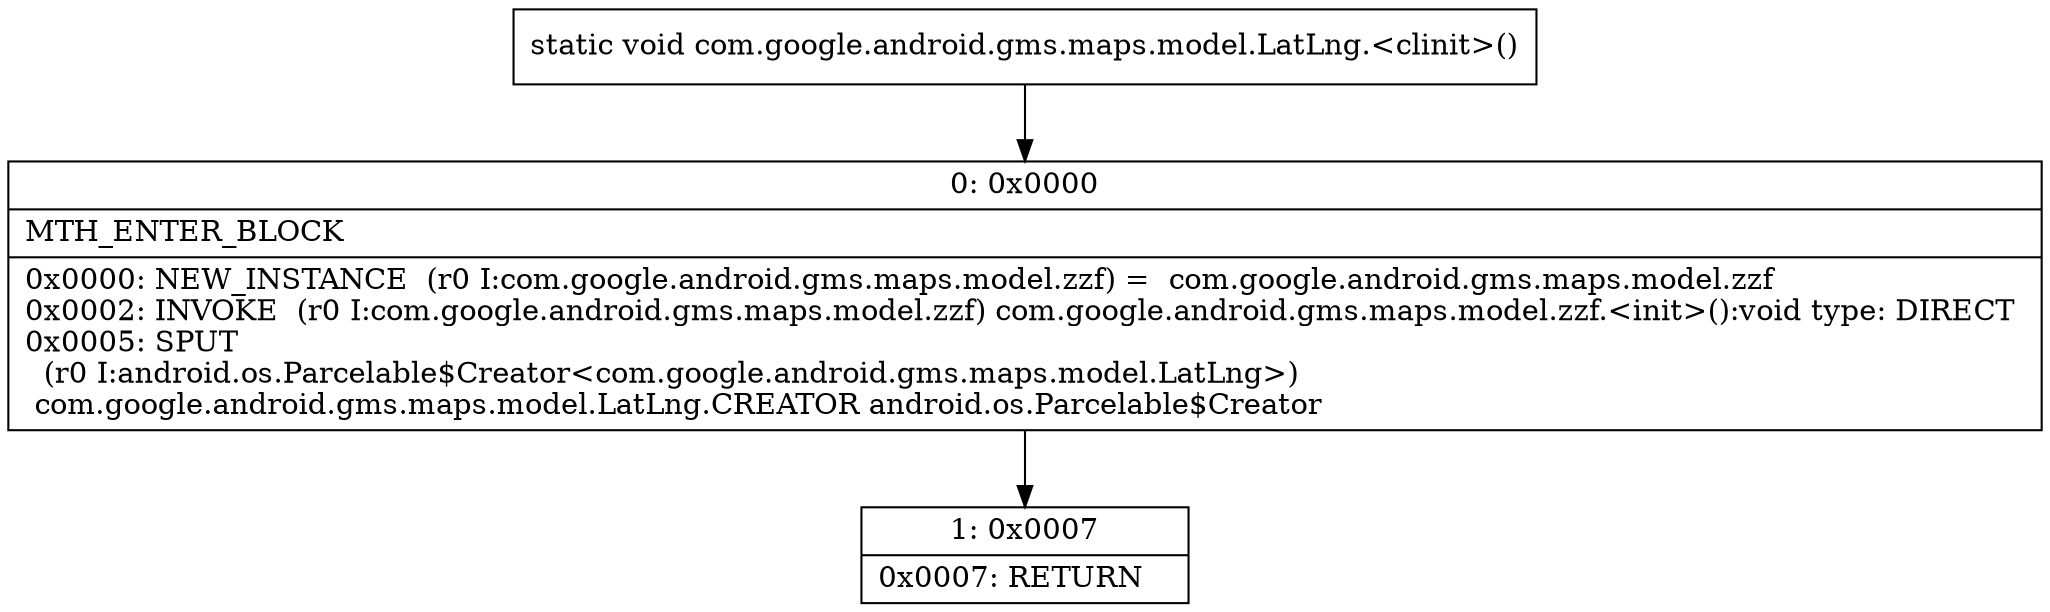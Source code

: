 digraph "CFG forcom.google.android.gms.maps.model.LatLng.\<clinit\>()V" {
Node_0 [shape=record,label="{0\:\ 0x0000|MTH_ENTER_BLOCK\l|0x0000: NEW_INSTANCE  (r0 I:com.google.android.gms.maps.model.zzf) =  com.google.android.gms.maps.model.zzf \l0x0002: INVOKE  (r0 I:com.google.android.gms.maps.model.zzf) com.google.android.gms.maps.model.zzf.\<init\>():void type: DIRECT \l0x0005: SPUT  \l  (r0 I:android.os.Parcelable$Creator\<com.google.android.gms.maps.model.LatLng\>)\l com.google.android.gms.maps.model.LatLng.CREATOR android.os.Parcelable$Creator \l}"];
Node_1 [shape=record,label="{1\:\ 0x0007|0x0007: RETURN   \l}"];
MethodNode[shape=record,label="{static void com.google.android.gms.maps.model.LatLng.\<clinit\>() }"];
MethodNode -> Node_0;
Node_0 -> Node_1;
}

